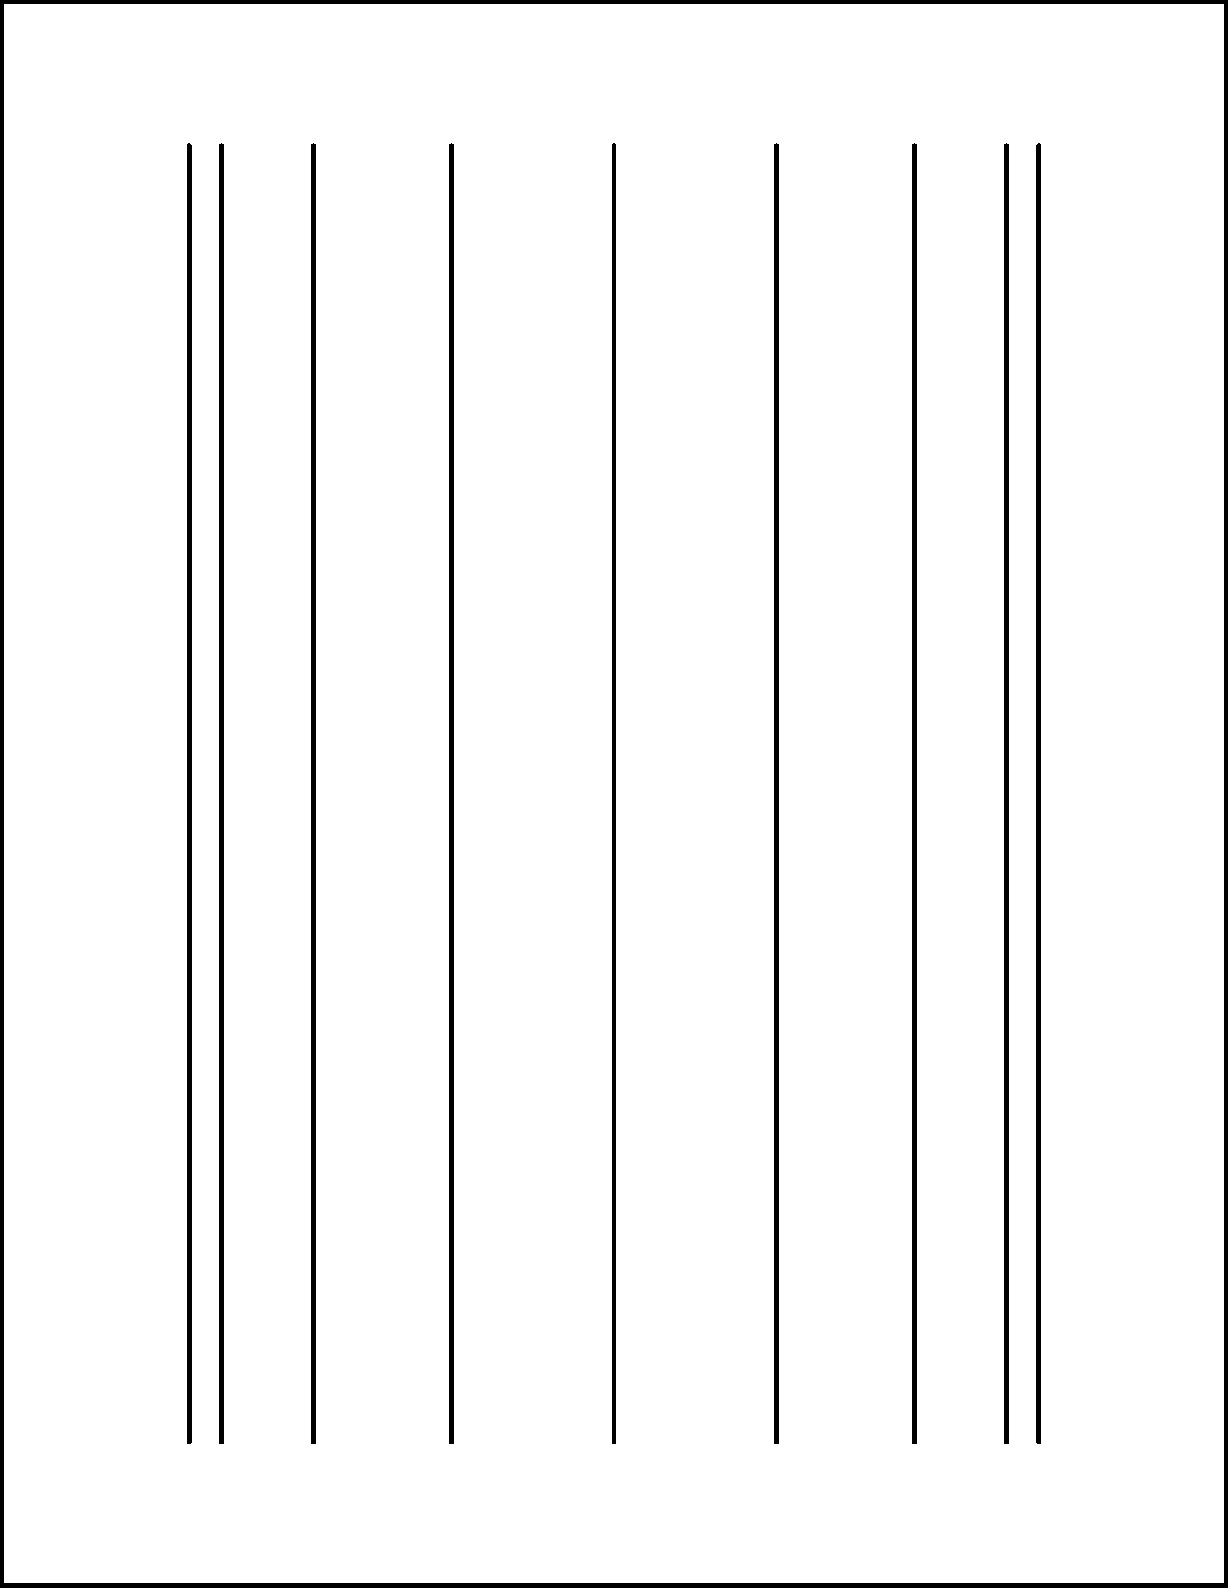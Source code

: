 /*-*- mode: indented-text; tab-width: 2; -*-*/

defaultpen(linewidth(2bp));

real bigpt = 1/72;
real width=8.5;
real height=11.0;

draw((0,0)--(width/bigpt,0));
draw((0,0)--(0,height/bigpt));
draw((width/bigpt,0)--(width/bigpt,height/bigpt));
draw((0,height/bigpt)--(width/bigpt,height/bigpt));

real diameter = 5.9;

real[] deg = { 0.0, 22.5, 45.0, 67.5, 90.0, 112.5, 135.0, 157.5, 180.0 };
for (real d : deg)
  {
    real theta = (pi/180) * d;
    real x = (width - (width - diameter)/2 - diameter * (sin (theta / 2) ** 2)) / bigpt;
    draw((x, 1/bigpt)--(x, (height - 1)/bigpt));
  }

    
